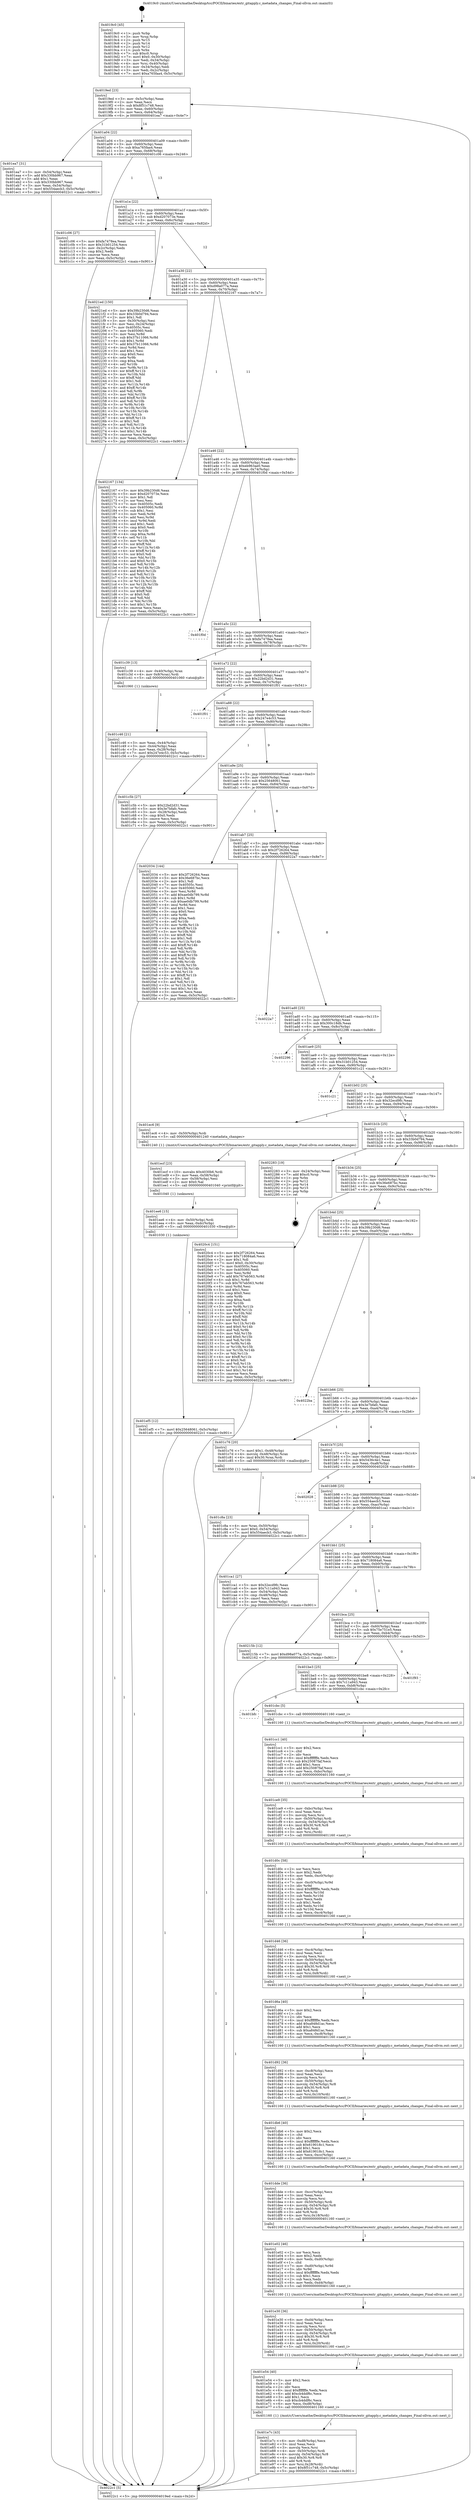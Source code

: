 digraph "0x4019c0" {
  label = "0x4019c0 (/mnt/c/Users/mathe/Desktop/tcc/POCII/binaries/extr_gitapply.c_metadata_changes_Final-ollvm.out::main(0))"
  labelloc = "t"
  node[shape=record]

  Entry [label="",width=0.3,height=0.3,shape=circle,fillcolor=black,style=filled]
  "0x4019ed" [label="{
     0x4019ed [23]\l
     | [instrs]\l
     &nbsp;&nbsp;0x4019ed \<+3\>: mov -0x5c(%rbp),%eax\l
     &nbsp;&nbsp;0x4019f0 \<+2\>: mov %eax,%ecx\l
     &nbsp;&nbsp;0x4019f2 \<+6\>: sub $0x8f51c748,%ecx\l
     &nbsp;&nbsp;0x4019f8 \<+3\>: mov %eax,-0x60(%rbp)\l
     &nbsp;&nbsp;0x4019fb \<+3\>: mov %ecx,-0x64(%rbp)\l
     &nbsp;&nbsp;0x4019fe \<+6\>: je 0000000000401ea7 \<main+0x4e7\>\l
  }"]
  "0x401ea7" [label="{
     0x401ea7 [31]\l
     | [instrs]\l
     &nbsp;&nbsp;0x401ea7 \<+3\>: mov -0x54(%rbp),%eax\l
     &nbsp;&nbsp;0x401eaa \<+5\>: add $0x330bb967,%eax\l
     &nbsp;&nbsp;0x401eaf \<+3\>: add $0x1,%eax\l
     &nbsp;&nbsp;0x401eb2 \<+5\>: sub $0x330bb967,%eax\l
     &nbsp;&nbsp;0x401eb7 \<+3\>: mov %eax,-0x54(%rbp)\l
     &nbsp;&nbsp;0x401eba \<+7\>: movl $0x554aecb3,-0x5c(%rbp)\l
     &nbsp;&nbsp;0x401ec1 \<+5\>: jmp 00000000004022c1 \<main+0x901\>\l
  }"]
  "0x401a04" [label="{
     0x401a04 [22]\l
     | [instrs]\l
     &nbsp;&nbsp;0x401a04 \<+5\>: jmp 0000000000401a09 \<main+0x49\>\l
     &nbsp;&nbsp;0x401a09 \<+3\>: mov -0x60(%rbp),%eax\l
     &nbsp;&nbsp;0x401a0c \<+5\>: sub $0xa765faa4,%eax\l
     &nbsp;&nbsp;0x401a11 \<+3\>: mov %eax,-0x68(%rbp)\l
     &nbsp;&nbsp;0x401a14 \<+6\>: je 0000000000401c06 \<main+0x246\>\l
  }"]
  Exit [label="",width=0.3,height=0.3,shape=circle,fillcolor=black,style=filled,peripheries=2]
  "0x401c06" [label="{
     0x401c06 [27]\l
     | [instrs]\l
     &nbsp;&nbsp;0x401c06 \<+5\>: mov $0xfa7478ea,%eax\l
     &nbsp;&nbsp;0x401c0b \<+5\>: mov $0x31b01254,%ecx\l
     &nbsp;&nbsp;0x401c10 \<+3\>: mov -0x2c(%rbp),%edx\l
     &nbsp;&nbsp;0x401c13 \<+3\>: cmp $0x2,%edx\l
     &nbsp;&nbsp;0x401c16 \<+3\>: cmovne %ecx,%eax\l
     &nbsp;&nbsp;0x401c19 \<+3\>: mov %eax,-0x5c(%rbp)\l
     &nbsp;&nbsp;0x401c1c \<+5\>: jmp 00000000004022c1 \<main+0x901\>\l
  }"]
  "0x401a1a" [label="{
     0x401a1a [22]\l
     | [instrs]\l
     &nbsp;&nbsp;0x401a1a \<+5\>: jmp 0000000000401a1f \<main+0x5f\>\l
     &nbsp;&nbsp;0x401a1f \<+3\>: mov -0x60(%rbp),%eax\l
     &nbsp;&nbsp;0x401a22 \<+5\>: sub $0xd207073e,%eax\l
     &nbsp;&nbsp;0x401a27 \<+3\>: mov %eax,-0x6c(%rbp)\l
     &nbsp;&nbsp;0x401a2a \<+6\>: je 00000000004021ed \<main+0x82d\>\l
  }"]
  "0x4022c1" [label="{
     0x4022c1 [5]\l
     | [instrs]\l
     &nbsp;&nbsp;0x4022c1 \<+5\>: jmp 00000000004019ed \<main+0x2d\>\l
  }"]
  "0x4019c0" [label="{
     0x4019c0 [45]\l
     | [instrs]\l
     &nbsp;&nbsp;0x4019c0 \<+1\>: push %rbp\l
     &nbsp;&nbsp;0x4019c1 \<+3\>: mov %rsp,%rbp\l
     &nbsp;&nbsp;0x4019c4 \<+2\>: push %r15\l
     &nbsp;&nbsp;0x4019c6 \<+2\>: push %r14\l
     &nbsp;&nbsp;0x4019c8 \<+2\>: push %r12\l
     &nbsp;&nbsp;0x4019ca \<+1\>: push %rbx\l
     &nbsp;&nbsp;0x4019cb \<+7\>: sub $0xc0,%rsp\l
     &nbsp;&nbsp;0x4019d2 \<+7\>: movl $0x0,-0x30(%rbp)\l
     &nbsp;&nbsp;0x4019d9 \<+3\>: mov %edi,-0x34(%rbp)\l
     &nbsp;&nbsp;0x4019dc \<+4\>: mov %rsi,-0x40(%rbp)\l
     &nbsp;&nbsp;0x4019e0 \<+3\>: mov -0x34(%rbp),%edi\l
     &nbsp;&nbsp;0x4019e3 \<+3\>: mov %edi,-0x2c(%rbp)\l
     &nbsp;&nbsp;0x4019e6 \<+7\>: movl $0xa765faa4,-0x5c(%rbp)\l
  }"]
  "0x401ef5" [label="{
     0x401ef5 [12]\l
     | [instrs]\l
     &nbsp;&nbsp;0x401ef5 \<+7\>: movl $0x25648061,-0x5c(%rbp)\l
     &nbsp;&nbsp;0x401efc \<+5\>: jmp 00000000004022c1 \<main+0x901\>\l
  }"]
  "0x4021ed" [label="{
     0x4021ed [150]\l
     | [instrs]\l
     &nbsp;&nbsp;0x4021ed \<+5\>: mov $0x39b230d6,%eax\l
     &nbsp;&nbsp;0x4021f2 \<+5\>: mov $0x33b0d794,%ecx\l
     &nbsp;&nbsp;0x4021f7 \<+2\>: mov $0x1,%dl\l
     &nbsp;&nbsp;0x4021f9 \<+3\>: mov -0x30(%rbp),%esi\l
     &nbsp;&nbsp;0x4021fc \<+3\>: mov %esi,-0x24(%rbp)\l
     &nbsp;&nbsp;0x4021ff \<+7\>: mov 0x40505c,%esi\l
     &nbsp;&nbsp;0x402206 \<+7\>: mov 0x405060,%edi\l
     &nbsp;&nbsp;0x40220d \<+3\>: mov %esi,%r8d\l
     &nbsp;&nbsp;0x402210 \<+7\>: sub $0x37b11066,%r8d\l
     &nbsp;&nbsp;0x402217 \<+4\>: sub $0x1,%r8d\l
     &nbsp;&nbsp;0x40221b \<+7\>: add $0x37b11066,%r8d\l
     &nbsp;&nbsp;0x402222 \<+4\>: imul %r8d,%esi\l
     &nbsp;&nbsp;0x402226 \<+3\>: and $0x1,%esi\l
     &nbsp;&nbsp;0x402229 \<+3\>: cmp $0x0,%esi\l
     &nbsp;&nbsp;0x40222c \<+4\>: sete %r9b\l
     &nbsp;&nbsp;0x402230 \<+3\>: cmp $0xa,%edi\l
     &nbsp;&nbsp;0x402233 \<+4\>: setl %r10b\l
     &nbsp;&nbsp;0x402237 \<+3\>: mov %r9b,%r11b\l
     &nbsp;&nbsp;0x40223a \<+4\>: xor $0xff,%r11b\l
     &nbsp;&nbsp;0x40223e \<+3\>: mov %r10b,%bl\l
     &nbsp;&nbsp;0x402241 \<+3\>: xor $0xff,%bl\l
     &nbsp;&nbsp;0x402244 \<+3\>: xor $0x1,%dl\l
     &nbsp;&nbsp;0x402247 \<+3\>: mov %r11b,%r14b\l
     &nbsp;&nbsp;0x40224a \<+4\>: and $0xff,%r14b\l
     &nbsp;&nbsp;0x40224e \<+3\>: and %dl,%r9b\l
     &nbsp;&nbsp;0x402251 \<+3\>: mov %bl,%r15b\l
     &nbsp;&nbsp;0x402254 \<+4\>: and $0xff,%r15b\l
     &nbsp;&nbsp;0x402258 \<+3\>: and %dl,%r10b\l
     &nbsp;&nbsp;0x40225b \<+3\>: or %r9b,%r14b\l
     &nbsp;&nbsp;0x40225e \<+3\>: or %r10b,%r15b\l
     &nbsp;&nbsp;0x402261 \<+3\>: xor %r15b,%r14b\l
     &nbsp;&nbsp;0x402264 \<+3\>: or %bl,%r11b\l
     &nbsp;&nbsp;0x402267 \<+4\>: xor $0xff,%r11b\l
     &nbsp;&nbsp;0x40226b \<+3\>: or $0x1,%dl\l
     &nbsp;&nbsp;0x40226e \<+3\>: and %dl,%r11b\l
     &nbsp;&nbsp;0x402271 \<+3\>: or %r11b,%r14b\l
     &nbsp;&nbsp;0x402274 \<+4\>: test $0x1,%r14b\l
     &nbsp;&nbsp;0x402278 \<+3\>: cmovne %ecx,%eax\l
     &nbsp;&nbsp;0x40227b \<+3\>: mov %eax,-0x5c(%rbp)\l
     &nbsp;&nbsp;0x40227e \<+5\>: jmp 00000000004022c1 \<main+0x901\>\l
  }"]
  "0x401a30" [label="{
     0x401a30 [22]\l
     | [instrs]\l
     &nbsp;&nbsp;0x401a30 \<+5\>: jmp 0000000000401a35 \<main+0x75\>\l
     &nbsp;&nbsp;0x401a35 \<+3\>: mov -0x60(%rbp),%eax\l
     &nbsp;&nbsp;0x401a38 \<+5\>: sub $0xd98a077a,%eax\l
     &nbsp;&nbsp;0x401a3d \<+3\>: mov %eax,-0x70(%rbp)\l
     &nbsp;&nbsp;0x401a40 \<+6\>: je 0000000000402167 \<main+0x7a7\>\l
  }"]
  "0x401ee6" [label="{
     0x401ee6 [15]\l
     | [instrs]\l
     &nbsp;&nbsp;0x401ee6 \<+4\>: mov -0x50(%rbp),%rdi\l
     &nbsp;&nbsp;0x401eea \<+6\>: mov %eax,-0xdc(%rbp)\l
     &nbsp;&nbsp;0x401ef0 \<+5\>: call 0000000000401030 \<free@plt\>\l
     | [calls]\l
     &nbsp;&nbsp;0x401030 \{1\} (unknown)\l
  }"]
  "0x402167" [label="{
     0x402167 [134]\l
     | [instrs]\l
     &nbsp;&nbsp;0x402167 \<+5\>: mov $0x39b230d6,%eax\l
     &nbsp;&nbsp;0x40216c \<+5\>: mov $0xd207073e,%ecx\l
     &nbsp;&nbsp;0x402171 \<+2\>: mov $0x1,%dl\l
     &nbsp;&nbsp;0x402173 \<+2\>: xor %esi,%esi\l
     &nbsp;&nbsp;0x402175 \<+7\>: mov 0x40505c,%edi\l
     &nbsp;&nbsp;0x40217c \<+8\>: mov 0x405060,%r8d\l
     &nbsp;&nbsp;0x402184 \<+3\>: sub $0x1,%esi\l
     &nbsp;&nbsp;0x402187 \<+3\>: mov %edi,%r9d\l
     &nbsp;&nbsp;0x40218a \<+3\>: add %esi,%r9d\l
     &nbsp;&nbsp;0x40218d \<+4\>: imul %r9d,%edi\l
     &nbsp;&nbsp;0x402191 \<+3\>: and $0x1,%edi\l
     &nbsp;&nbsp;0x402194 \<+3\>: cmp $0x0,%edi\l
     &nbsp;&nbsp;0x402197 \<+4\>: sete %r10b\l
     &nbsp;&nbsp;0x40219b \<+4\>: cmp $0xa,%r8d\l
     &nbsp;&nbsp;0x40219f \<+4\>: setl %r11b\l
     &nbsp;&nbsp;0x4021a3 \<+3\>: mov %r10b,%bl\l
     &nbsp;&nbsp;0x4021a6 \<+3\>: xor $0xff,%bl\l
     &nbsp;&nbsp;0x4021a9 \<+3\>: mov %r11b,%r14b\l
     &nbsp;&nbsp;0x4021ac \<+4\>: xor $0xff,%r14b\l
     &nbsp;&nbsp;0x4021b0 \<+3\>: xor $0x0,%dl\l
     &nbsp;&nbsp;0x4021b3 \<+3\>: mov %bl,%r15b\l
     &nbsp;&nbsp;0x4021b6 \<+4\>: and $0x0,%r15b\l
     &nbsp;&nbsp;0x4021ba \<+3\>: and %dl,%r10b\l
     &nbsp;&nbsp;0x4021bd \<+3\>: mov %r14b,%r12b\l
     &nbsp;&nbsp;0x4021c0 \<+4\>: and $0x0,%r12b\l
     &nbsp;&nbsp;0x4021c4 \<+3\>: and %dl,%r11b\l
     &nbsp;&nbsp;0x4021c7 \<+3\>: or %r10b,%r15b\l
     &nbsp;&nbsp;0x4021ca \<+3\>: or %r11b,%r12b\l
     &nbsp;&nbsp;0x4021cd \<+3\>: xor %r12b,%r15b\l
     &nbsp;&nbsp;0x4021d0 \<+3\>: or %r14b,%bl\l
     &nbsp;&nbsp;0x4021d3 \<+3\>: xor $0xff,%bl\l
     &nbsp;&nbsp;0x4021d6 \<+3\>: or $0x0,%dl\l
     &nbsp;&nbsp;0x4021d9 \<+2\>: and %dl,%bl\l
     &nbsp;&nbsp;0x4021db \<+3\>: or %bl,%r15b\l
     &nbsp;&nbsp;0x4021de \<+4\>: test $0x1,%r15b\l
     &nbsp;&nbsp;0x4021e2 \<+3\>: cmovne %ecx,%eax\l
     &nbsp;&nbsp;0x4021e5 \<+3\>: mov %eax,-0x5c(%rbp)\l
     &nbsp;&nbsp;0x4021e8 \<+5\>: jmp 00000000004022c1 \<main+0x901\>\l
  }"]
  "0x401a46" [label="{
     0x401a46 [22]\l
     | [instrs]\l
     &nbsp;&nbsp;0x401a46 \<+5\>: jmp 0000000000401a4b \<main+0x8b\>\l
     &nbsp;&nbsp;0x401a4b \<+3\>: mov -0x60(%rbp),%eax\l
     &nbsp;&nbsp;0x401a4e \<+5\>: sub $0xeb963ae0,%eax\l
     &nbsp;&nbsp;0x401a53 \<+3\>: mov %eax,-0x74(%rbp)\l
     &nbsp;&nbsp;0x401a56 \<+6\>: je 0000000000401f0d \<main+0x54d\>\l
  }"]
  "0x401ecf" [label="{
     0x401ecf [23]\l
     | [instrs]\l
     &nbsp;&nbsp;0x401ecf \<+10\>: movabs $0x4030b6,%rdi\l
     &nbsp;&nbsp;0x401ed9 \<+3\>: mov %eax,-0x58(%rbp)\l
     &nbsp;&nbsp;0x401edc \<+3\>: mov -0x58(%rbp),%esi\l
     &nbsp;&nbsp;0x401edf \<+2\>: mov $0x0,%al\l
     &nbsp;&nbsp;0x401ee1 \<+5\>: call 0000000000401040 \<printf@plt\>\l
     | [calls]\l
     &nbsp;&nbsp;0x401040 \{1\} (unknown)\l
  }"]
  "0x401f0d" [label="{
     0x401f0d\l
  }", style=dashed]
  "0x401a5c" [label="{
     0x401a5c [22]\l
     | [instrs]\l
     &nbsp;&nbsp;0x401a5c \<+5\>: jmp 0000000000401a61 \<main+0xa1\>\l
     &nbsp;&nbsp;0x401a61 \<+3\>: mov -0x60(%rbp),%eax\l
     &nbsp;&nbsp;0x401a64 \<+5\>: sub $0xfa7478ea,%eax\l
     &nbsp;&nbsp;0x401a69 \<+3\>: mov %eax,-0x78(%rbp)\l
     &nbsp;&nbsp;0x401a6c \<+6\>: je 0000000000401c39 \<main+0x279\>\l
  }"]
  "0x401e7c" [label="{
     0x401e7c [43]\l
     | [instrs]\l
     &nbsp;&nbsp;0x401e7c \<+6\>: mov -0xd8(%rbp),%ecx\l
     &nbsp;&nbsp;0x401e82 \<+3\>: imul %eax,%ecx\l
     &nbsp;&nbsp;0x401e85 \<+3\>: movslq %ecx,%rsi\l
     &nbsp;&nbsp;0x401e88 \<+4\>: mov -0x50(%rbp),%rdi\l
     &nbsp;&nbsp;0x401e8c \<+4\>: movslq -0x54(%rbp),%r8\l
     &nbsp;&nbsp;0x401e90 \<+4\>: imul $0x30,%r8,%r8\l
     &nbsp;&nbsp;0x401e94 \<+3\>: add %r8,%rdi\l
     &nbsp;&nbsp;0x401e97 \<+4\>: mov %rsi,0x28(%rdi)\l
     &nbsp;&nbsp;0x401e9b \<+7\>: movl $0x8f51c748,-0x5c(%rbp)\l
     &nbsp;&nbsp;0x401ea2 \<+5\>: jmp 00000000004022c1 \<main+0x901\>\l
  }"]
  "0x401c39" [label="{
     0x401c39 [13]\l
     | [instrs]\l
     &nbsp;&nbsp;0x401c39 \<+4\>: mov -0x40(%rbp),%rax\l
     &nbsp;&nbsp;0x401c3d \<+4\>: mov 0x8(%rax),%rdi\l
     &nbsp;&nbsp;0x401c41 \<+5\>: call 0000000000401060 \<atoi@plt\>\l
     | [calls]\l
     &nbsp;&nbsp;0x401060 \{1\} (unknown)\l
  }"]
  "0x401a72" [label="{
     0x401a72 [22]\l
     | [instrs]\l
     &nbsp;&nbsp;0x401a72 \<+5\>: jmp 0000000000401a77 \<main+0xb7\>\l
     &nbsp;&nbsp;0x401a77 \<+3\>: mov -0x60(%rbp),%eax\l
     &nbsp;&nbsp;0x401a7a \<+5\>: sub $0x22bd2d31,%eax\l
     &nbsp;&nbsp;0x401a7f \<+3\>: mov %eax,-0x7c(%rbp)\l
     &nbsp;&nbsp;0x401a82 \<+6\>: je 0000000000401f01 \<main+0x541\>\l
  }"]
  "0x401c46" [label="{
     0x401c46 [21]\l
     | [instrs]\l
     &nbsp;&nbsp;0x401c46 \<+3\>: mov %eax,-0x44(%rbp)\l
     &nbsp;&nbsp;0x401c49 \<+3\>: mov -0x44(%rbp),%eax\l
     &nbsp;&nbsp;0x401c4c \<+3\>: mov %eax,-0x28(%rbp)\l
     &nbsp;&nbsp;0x401c4f \<+7\>: movl $0x247e4c53,-0x5c(%rbp)\l
     &nbsp;&nbsp;0x401c56 \<+5\>: jmp 00000000004022c1 \<main+0x901\>\l
  }"]
  "0x401e54" [label="{
     0x401e54 [40]\l
     | [instrs]\l
     &nbsp;&nbsp;0x401e54 \<+5\>: mov $0x2,%ecx\l
     &nbsp;&nbsp;0x401e59 \<+1\>: cltd\l
     &nbsp;&nbsp;0x401e5a \<+2\>: idiv %ecx\l
     &nbsp;&nbsp;0x401e5c \<+6\>: imul $0xfffffffe,%edx,%ecx\l
     &nbsp;&nbsp;0x401e62 \<+6\>: add $0xcb4ddf6c,%ecx\l
     &nbsp;&nbsp;0x401e68 \<+3\>: add $0x1,%ecx\l
     &nbsp;&nbsp;0x401e6b \<+6\>: sub $0xcb4ddf6c,%ecx\l
     &nbsp;&nbsp;0x401e71 \<+6\>: mov %ecx,-0xd8(%rbp)\l
     &nbsp;&nbsp;0x401e77 \<+5\>: call 0000000000401160 \<next_i\>\l
     | [calls]\l
     &nbsp;&nbsp;0x401160 \{1\} (/mnt/c/Users/mathe/Desktop/tcc/POCII/binaries/extr_gitapply.c_metadata_changes_Final-ollvm.out::next_i)\l
  }"]
  "0x401f01" [label="{
     0x401f01\l
  }", style=dashed]
  "0x401a88" [label="{
     0x401a88 [22]\l
     | [instrs]\l
     &nbsp;&nbsp;0x401a88 \<+5\>: jmp 0000000000401a8d \<main+0xcd\>\l
     &nbsp;&nbsp;0x401a8d \<+3\>: mov -0x60(%rbp),%eax\l
     &nbsp;&nbsp;0x401a90 \<+5\>: sub $0x247e4c53,%eax\l
     &nbsp;&nbsp;0x401a95 \<+3\>: mov %eax,-0x80(%rbp)\l
     &nbsp;&nbsp;0x401a98 \<+6\>: je 0000000000401c5b \<main+0x29b\>\l
  }"]
  "0x401e30" [label="{
     0x401e30 [36]\l
     | [instrs]\l
     &nbsp;&nbsp;0x401e30 \<+6\>: mov -0xd4(%rbp),%ecx\l
     &nbsp;&nbsp;0x401e36 \<+3\>: imul %eax,%ecx\l
     &nbsp;&nbsp;0x401e39 \<+3\>: movslq %ecx,%rsi\l
     &nbsp;&nbsp;0x401e3c \<+4\>: mov -0x50(%rbp),%rdi\l
     &nbsp;&nbsp;0x401e40 \<+4\>: movslq -0x54(%rbp),%r8\l
     &nbsp;&nbsp;0x401e44 \<+4\>: imul $0x30,%r8,%r8\l
     &nbsp;&nbsp;0x401e48 \<+3\>: add %r8,%rdi\l
     &nbsp;&nbsp;0x401e4b \<+4\>: mov %rsi,0x20(%rdi)\l
     &nbsp;&nbsp;0x401e4f \<+5\>: call 0000000000401160 \<next_i\>\l
     | [calls]\l
     &nbsp;&nbsp;0x401160 \{1\} (/mnt/c/Users/mathe/Desktop/tcc/POCII/binaries/extr_gitapply.c_metadata_changes_Final-ollvm.out::next_i)\l
  }"]
  "0x401c5b" [label="{
     0x401c5b [27]\l
     | [instrs]\l
     &nbsp;&nbsp;0x401c5b \<+5\>: mov $0x22bd2d31,%eax\l
     &nbsp;&nbsp;0x401c60 \<+5\>: mov $0x3e7bfafc,%ecx\l
     &nbsp;&nbsp;0x401c65 \<+3\>: mov -0x28(%rbp),%edx\l
     &nbsp;&nbsp;0x401c68 \<+3\>: cmp $0x0,%edx\l
     &nbsp;&nbsp;0x401c6b \<+3\>: cmove %ecx,%eax\l
     &nbsp;&nbsp;0x401c6e \<+3\>: mov %eax,-0x5c(%rbp)\l
     &nbsp;&nbsp;0x401c71 \<+5\>: jmp 00000000004022c1 \<main+0x901\>\l
  }"]
  "0x401a9e" [label="{
     0x401a9e [25]\l
     | [instrs]\l
     &nbsp;&nbsp;0x401a9e \<+5\>: jmp 0000000000401aa3 \<main+0xe3\>\l
     &nbsp;&nbsp;0x401aa3 \<+3\>: mov -0x60(%rbp),%eax\l
     &nbsp;&nbsp;0x401aa6 \<+5\>: sub $0x25648061,%eax\l
     &nbsp;&nbsp;0x401aab \<+6\>: mov %eax,-0x84(%rbp)\l
     &nbsp;&nbsp;0x401ab1 \<+6\>: je 0000000000402034 \<main+0x674\>\l
  }"]
  "0x401e02" [label="{
     0x401e02 [46]\l
     | [instrs]\l
     &nbsp;&nbsp;0x401e02 \<+2\>: xor %ecx,%ecx\l
     &nbsp;&nbsp;0x401e04 \<+5\>: mov $0x2,%edx\l
     &nbsp;&nbsp;0x401e09 \<+6\>: mov %edx,-0xd0(%rbp)\l
     &nbsp;&nbsp;0x401e0f \<+1\>: cltd\l
     &nbsp;&nbsp;0x401e10 \<+7\>: mov -0xd0(%rbp),%r9d\l
     &nbsp;&nbsp;0x401e17 \<+3\>: idiv %r9d\l
     &nbsp;&nbsp;0x401e1a \<+6\>: imul $0xfffffffe,%edx,%edx\l
     &nbsp;&nbsp;0x401e20 \<+3\>: sub $0x1,%ecx\l
     &nbsp;&nbsp;0x401e23 \<+2\>: sub %ecx,%edx\l
     &nbsp;&nbsp;0x401e25 \<+6\>: mov %edx,-0xd4(%rbp)\l
     &nbsp;&nbsp;0x401e2b \<+5\>: call 0000000000401160 \<next_i\>\l
     | [calls]\l
     &nbsp;&nbsp;0x401160 \{1\} (/mnt/c/Users/mathe/Desktop/tcc/POCII/binaries/extr_gitapply.c_metadata_changes_Final-ollvm.out::next_i)\l
  }"]
  "0x402034" [label="{
     0x402034 [144]\l
     | [instrs]\l
     &nbsp;&nbsp;0x402034 \<+5\>: mov $0x2f726264,%eax\l
     &nbsp;&nbsp;0x402039 \<+5\>: mov $0x36e687bc,%ecx\l
     &nbsp;&nbsp;0x40203e \<+2\>: mov $0x1,%dl\l
     &nbsp;&nbsp;0x402040 \<+7\>: mov 0x40505c,%esi\l
     &nbsp;&nbsp;0x402047 \<+7\>: mov 0x405060,%edi\l
     &nbsp;&nbsp;0x40204e \<+3\>: mov %esi,%r8d\l
     &nbsp;&nbsp;0x402051 \<+7\>: add $0xae0db799,%r8d\l
     &nbsp;&nbsp;0x402058 \<+4\>: sub $0x1,%r8d\l
     &nbsp;&nbsp;0x40205c \<+7\>: sub $0xae0db799,%r8d\l
     &nbsp;&nbsp;0x402063 \<+4\>: imul %r8d,%esi\l
     &nbsp;&nbsp;0x402067 \<+3\>: and $0x1,%esi\l
     &nbsp;&nbsp;0x40206a \<+3\>: cmp $0x0,%esi\l
     &nbsp;&nbsp;0x40206d \<+4\>: sete %r9b\l
     &nbsp;&nbsp;0x402071 \<+3\>: cmp $0xa,%edi\l
     &nbsp;&nbsp;0x402074 \<+4\>: setl %r10b\l
     &nbsp;&nbsp;0x402078 \<+3\>: mov %r9b,%r11b\l
     &nbsp;&nbsp;0x40207b \<+4\>: xor $0xff,%r11b\l
     &nbsp;&nbsp;0x40207f \<+3\>: mov %r10b,%bl\l
     &nbsp;&nbsp;0x402082 \<+3\>: xor $0xff,%bl\l
     &nbsp;&nbsp;0x402085 \<+3\>: xor $0x1,%dl\l
     &nbsp;&nbsp;0x402088 \<+3\>: mov %r11b,%r14b\l
     &nbsp;&nbsp;0x40208b \<+4\>: and $0xff,%r14b\l
     &nbsp;&nbsp;0x40208f \<+3\>: and %dl,%r9b\l
     &nbsp;&nbsp;0x402092 \<+3\>: mov %bl,%r15b\l
     &nbsp;&nbsp;0x402095 \<+4\>: and $0xff,%r15b\l
     &nbsp;&nbsp;0x402099 \<+3\>: and %dl,%r10b\l
     &nbsp;&nbsp;0x40209c \<+3\>: or %r9b,%r14b\l
     &nbsp;&nbsp;0x40209f \<+3\>: or %r10b,%r15b\l
     &nbsp;&nbsp;0x4020a2 \<+3\>: xor %r15b,%r14b\l
     &nbsp;&nbsp;0x4020a5 \<+3\>: or %bl,%r11b\l
     &nbsp;&nbsp;0x4020a8 \<+4\>: xor $0xff,%r11b\l
     &nbsp;&nbsp;0x4020ac \<+3\>: or $0x1,%dl\l
     &nbsp;&nbsp;0x4020af \<+3\>: and %dl,%r11b\l
     &nbsp;&nbsp;0x4020b2 \<+3\>: or %r11b,%r14b\l
     &nbsp;&nbsp;0x4020b5 \<+4\>: test $0x1,%r14b\l
     &nbsp;&nbsp;0x4020b9 \<+3\>: cmovne %ecx,%eax\l
     &nbsp;&nbsp;0x4020bc \<+3\>: mov %eax,-0x5c(%rbp)\l
     &nbsp;&nbsp;0x4020bf \<+5\>: jmp 00000000004022c1 \<main+0x901\>\l
  }"]
  "0x401ab7" [label="{
     0x401ab7 [25]\l
     | [instrs]\l
     &nbsp;&nbsp;0x401ab7 \<+5\>: jmp 0000000000401abc \<main+0xfc\>\l
     &nbsp;&nbsp;0x401abc \<+3\>: mov -0x60(%rbp),%eax\l
     &nbsp;&nbsp;0x401abf \<+5\>: sub $0x2f726264,%eax\l
     &nbsp;&nbsp;0x401ac4 \<+6\>: mov %eax,-0x88(%rbp)\l
     &nbsp;&nbsp;0x401aca \<+6\>: je 00000000004022a7 \<main+0x8e7\>\l
  }"]
  "0x401dde" [label="{
     0x401dde [36]\l
     | [instrs]\l
     &nbsp;&nbsp;0x401dde \<+6\>: mov -0xcc(%rbp),%ecx\l
     &nbsp;&nbsp;0x401de4 \<+3\>: imul %eax,%ecx\l
     &nbsp;&nbsp;0x401de7 \<+3\>: movslq %ecx,%rsi\l
     &nbsp;&nbsp;0x401dea \<+4\>: mov -0x50(%rbp),%rdi\l
     &nbsp;&nbsp;0x401dee \<+4\>: movslq -0x54(%rbp),%r8\l
     &nbsp;&nbsp;0x401df2 \<+4\>: imul $0x30,%r8,%r8\l
     &nbsp;&nbsp;0x401df6 \<+3\>: add %r8,%rdi\l
     &nbsp;&nbsp;0x401df9 \<+4\>: mov %rsi,0x18(%rdi)\l
     &nbsp;&nbsp;0x401dfd \<+5\>: call 0000000000401160 \<next_i\>\l
     | [calls]\l
     &nbsp;&nbsp;0x401160 \{1\} (/mnt/c/Users/mathe/Desktop/tcc/POCII/binaries/extr_gitapply.c_metadata_changes_Final-ollvm.out::next_i)\l
  }"]
  "0x4022a7" [label="{
     0x4022a7\l
  }", style=dashed]
  "0x401ad0" [label="{
     0x401ad0 [25]\l
     | [instrs]\l
     &nbsp;&nbsp;0x401ad0 \<+5\>: jmp 0000000000401ad5 \<main+0x115\>\l
     &nbsp;&nbsp;0x401ad5 \<+3\>: mov -0x60(%rbp),%eax\l
     &nbsp;&nbsp;0x401ad8 \<+5\>: sub $0x300c18db,%eax\l
     &nbsp;&nbsp;0x401add \<+6\>: mov %eax,-0x8c(%rbp)\l
     &nbsp;&nbsp;0x401ae3 \<+6\>: je 0000000000402296 \<main+0x8d6\>\l
  }"]
  "0x401db6" [label="{
     0x401db6 [40]\l
     | [instrs]\l
     &nbsp;&nbsp;0x401db6 \<+5\>: mov $0x2,%ecx\l
     &nbsp;&nbsp;0x401dbb \<+1\>: cltd\l
     &nbsp;&nbsp;0x401dbc \<+2\>: idiv %ecx\l
     &nbsp;&nbsp;0x401dbe \<+6\>: imul $0xfffffffe,%edx,%ecx\l
     &nbsp;&nbsp;0x401dc4 \<+6\>: sub $0x619018c1,%ecx\l
     &nbsp;&nbsp;0x401dca \<+3\>: add $0x1,%ecx\l
     &nbsp;&nbsp;0x401dcd \<+6\>: add $0x619018c1,%ecx\l
     &nbsp;&nbsp;0x401dd3 \<+6\>: mov %ecx,-0xcc(%rbp)\l
     &nbsp;&nbsp;0x401dd9 \<+5\>: call 0000000000401160 \<next_i\>\l
     | [calls]\l
     &nbsp;&nbsp;0x401160 \{1\} (/mnt/c/Users/mathe/Desktop/tcc/POCII/binaries/extr_gitapply.c_metadata_changes_Final-ollvm.out::next_i)\l
  }"]
  "0x402296" [label="{
     0x402296\l
  }", style=dashed]
  "0x401ae9" [label="{
     0x401ae9 [25]\l
     | [instrs]\l
     &nbsp;&nbsp;0x401ae9 \<+5\>: jmp 0000000000401aee \<main+0x12e\>\l
     &nbsp;&nbsp;0x401aee \<+3\>: mov -0x60(%rbp),%eax\l
     &nbsp;&nbsp;0x401af1 \<+5\>: sub $0x31b01254,%eax\l
     &nbsp;&nbsp;0x401af6 \<+6\>: mov %eax,-0x90(%rbp)\l
     &nbsp;&nbsp;0x401afc \<+6\>: je 0000000000401c21 \<main+0x261\>\l
  }"]
  "0x401d92" [label="{
     0x401d92 [36]\l
     | [instrs]\l
     &nbsp;&nbsp;0x401d92 \<+6\>: mov -0xc8(%rbp),%ecx\l
     &nbsp;&nbsp;0x401d98 \<+3\>: imul %eax,%ecx\l
     &nbsp;&nbsp;0x401d9b \<+3\>: movslq %ecx,%rsi\l
     &nbsp;&nbsp;0x401d9e \<+4\>: mov -0x50(%rbp),%rdi\l
     &nbsp;&nbsp;0x401da2 \<+4\>: movslq -0x54(%rbp),%r8\l
     &nbsp;&nbsp;0x401da6 \<+4\>: imul $0x30,%r8,%r8\l
     &nbsp;&nbsp;0x401daa \<+3\>: add %r8,%rdi\l
     &nbsp;&nbsp;0x401dad \<+4\>: mov %rsi,0x10(%rdi)\l
     &nbsp;&nbsp;0x401db1 \<+5\>: call 0000000000401160 \<next_i\>\l
     | [calls]\l
     &nbsp;&nbsp;0x401160 \{1\} (/mnt/c/Users/mathe/Desktop/tcc/POCII/binaries/extr_gitapply.c_metadata_changes_Final-ollvm.out::next_i)\l
  }"]
  "0x401c21" [label="{
     0x401c21\l
  }", style=dashed]
  "0x401b02" [label="{
     0x401b02 [25]\l
     | [instrs]\l
     &nbsp;&nbsp;0x401b02 \<+5\>: jmp 0000000000401b07 \<main+0x147\>\l
     &nbsp;&nbsp;0x401b07 \<+3\>: mov -0x60(%rbp),%eax\l
     &nbsp;&nbsp;0x401b0a \<+5\>: sub $0x32ecd9fc,%eax\l
     &nbsp;&nbsp;0x401b0f \<+6\>: mov %eax,-0x94(%rbp)\l
     &nbsp;&nbsp;0x401b15 \<+6\>: je 0000000000401ec6 \<main+0x506\>\l
  }"]
  "0x401d6a" [label="{
     0x401d6a [40]\l
     | [instrs]\l
     &nbsp;&nbsp;0x401d6a \<+5\>: mov $0x2,%ecx\l
     &nbsp;&nbsp;0x401d6f \<+1\>: cltd\l
     &nbsp;&nbsp;0x401d70 \<+2\>: idiv %ecx\l
     &nbsp;&nbsp;0x401d72 \<+6\>: imul $0xfffffffe,%edx,%ecx\l
     &nbsp;&nbsp;0x401d78 \<+6\>: add $0xa848d1ac,%ecx\l
     &nbsp;&nbsp;0x401d7e \<+3\>: add $0x1,%ecx\l
     &nbsp;&nbsp;0x401d81 \<+6\>: sub $0xa848d1ac,%ecx\l
     &nbsp;&nbsp;0x401d87 \<+6\>: mov %ecx,-0xc8(%rbp)\l
     &nbsp;&nbsp;0x401d8d \<+5\>: call 0000000000401160 \<next_i\>\l
     | [calls]\l
     &nbsp;&nbsp;0x401160 \{1\} (/mnt/c/Users/mathe/Desktop/tcc/POCII/binaries/extr_gitapply.c_metadata_changes_Final-ollvm.out::next_i)\l
  }"]
  "0x401ec6" [label="{
     0x401ec6 [9]\l
     | [instrs]\l
     &nbsp;&nbsp;0x401ec6 \<+4\>: mov -0x50(%rbp),%rdi\l
     &nbsp;&nbsp;0x401eca \<+5\>: call 0000000000401240 \<metadata_changes\>\l
     | [calls]\l
     &nbsp;&nbsp;0x401240 \{1\} (/mnt/c/Users/mathe/Desktop/tcc/POCII/binaries/extr_gitapply.c_metadata_changes_Final-ollvm.out::metadata_changes)\l
  }"]
  "0x401b1b" [label="{
     0x401b1b [25]\l
     | [instrs]\l
     &nbsp;&nbsp;0x401b1b \<+5\>: jmp 0000000000401b20 \<main+0x160\>\l
     &nbsp;&nbsp;0x401b20 \<+3\>: mov -0x60(%rbp),%eax\l
     &nbsp;&nbsp;0x401b23 \<+5\>: sub $0x33b0d794,%eax\l
     &nbsp;&nbsp;0x401b28 \<+6\>: mov %eax,-0x98(%rbp)\l
     &nbsp;&nbsp;0x401b2e \<+6\>: je 0000000000402283 \<main+0x8c3\>\l
  }"]
  "0x401d46" [label="{
     0x401d46 [36]\l
     | [instrs]\l
     &nbsp;&nbsp;0x401d46 \<+6\>: mov -0xc4(%rbp),%ecx\l
     &nbsp;&nbsp;0x401d4c \<+3\>: imul %eax,%ecx\l
     &nbsp;&nbsp;0x401d4f \<+3\>: movslq %ecx,%rsi\l
     &nbsp;&nbsp;0x401d52 \<+4\>: mov -0x50(%rbp),%rdi\l
     &nbsp;&nbsp;0x401d56 \<+4\>: movslq -0x54(%rbp),%r8\l
     &nbsp;&nbsp;0x401d5a \<+4\>: imul $0x30,%r8,%r8\l
     &nbsp;&nbsp;0x401d5e \<+3\>: add %r8,%rdi\l
     &nbsp;&nbsp;0x401d61 \<+4\>: mov %rsi,0x8(%rdi)\l
     &nbsp;&nbsp;0x401d65 \<+5\>: call 0000000000401160 \<next_i\>\l
     | [calls]\l
     &nbsp;&nbsp;0x401160 \{1\} (/mnt/c/Users/mathe/Desktop/tcc/POCII/binaries/extr_gitapply.c_metadata_changes_Final-ollvm.out::next_i)\l
  }"]
  "0x402283" [label="{
     0x402283 [19]\l
     | [instrs]\l
     &nbsp;&nbsp;0x402283 \<+3\>: mov -0x24(%rbp),%eax\l
     &nbsp;&nbsp;0x402286 \<+7\>: add $0xc0,%rsp\l
     &nbsp;&nbsp;0x40228d \<+1\>: pop %rbx\l
     &nbsp;&nbsp;0x40228e \<+2\>: pop %r12\l
     &nbsp;&nbsp;0x402290 \<+2\>: pop %r14\l
     &nbsp;&nbsp;0x402292 \<+2\>: pop %r15\l
     &nbsp;&nbsp;0x402294 \<+1\>: pop %rbp\l
     &nbsp;&nbsp;0x402295 \<+1\>: ret\l
  }"]
  "0x401b34" [label="{
     0x401b34 [25]\l
     | [instrs]\l
     &nbsp;&nbsp;0x401b34 \<+5\>: jmp 0000000000401b39 \<main+0x179\>\l
     &nbsp;&nbsp;0x401b39 \<+3\>: mov -0x60(%rbp),%eax\l
     &nbsp;&nbsp;0x401b3c \<+5\>: sub $0x36e687bc,%eax\l
     &nbsp;&nbsp;0x401b41 \<+6\>: mov %eax,-0x9c(%rbp)\l
     &nbsp;&nbsp;0x401b47 \<+6\>: je 00000000004020c4 \<main+0x704\>\l
  }"]
  "0x401d0c" [label="{
     0x401d0c [58]\l
     | [instrs]\l
     &nbsp;&nbsp;0x401d0c \<+2\>: xor %ecx,%ecx\l
     &nbsp;&nbsp;0x401d0e \<+5\>: mov $0x2,%edx\l
     &nbsp;&nbsp;0x401d13 \<+6\>: mov %edx,-0xc0(%rbp)\l
     &nbsp;&nbsp;0x401d19 \<+1\>: cltd\l
     &nbsp;&nbsp;0x401d1a \<+7\>: mov -0xc0(%rbp),%r9d\l
     &nbsp;&nbsp;0x401d21 \<+3\>: idiv %r9d\l
     &nbsp;&nbsp;0x401d24 \<+6\>: imul $0xfffffffe,%edx,%edx\l
     &nbsp;&nbsp;0x401d2a \<+3\>: mov %ecx,%r10d\l
     &nbsp;&nbsp;0x401d2d \<+3\>: sub %edx,%r10d\l
     &nbsp;&nbsp;0x401d30 \<+2\>: mov %ecx,%edx\l
     &nbsp;&nbsp;0x401d32 \<+3\>: sub $0x1,%edx\l
     &nbsp;&nbsp;0x401d35 \<+3\>: add %edx,%r10d\l
     &nbsp;&nbsp;0x401d38 \<+3\>: sub %r10d,%ecx\l
     &nbsp;&nbsp;0x401d3b \<+6\>: mov %ecx,-0xc4(%rbp)\l
     &nbsp;&nbsp;0x401d41 \<+5\>: call 0000000000401160 \<next_i\>\l
     | [calls]\l
     &nbsp;&nbsp;0x401160 \{1\} (/mnt/c/Users/mathe/Desktop/tcc/POCII/binaries/extr_gitapply.c_metadata_changes_Final-ollvm.out::next_i)\l
  }"]
  "0x4020c4" [label="{
     0x4020c4 [151]\l
     | [instrs]\l
     &nbsp;&nbsp;0x4020c4 \<+5\>: mov $0x2f726264,%eax\l
     &nbsp;&nbsp;0x4020c9 \<+5\>: mov $0x718084a6,%ecx\l
     &nbsp;&nbsp;0x4020ce \<+2\>: mov $0x1,%dl\l
     &nbsp;&nbsp;0x4020d0 \<+7\>: movl $0x0,-0x30(%rbp)\l
     &nbsp;&nbsp;0x4020d7 \<+7\>: mov 0x40505c,%esi\l
     &nbsp;&nbsp;0x4020de \<+7\>: mov 0x405060,%edi\l
     &nbsp;&nbsp;0x4020e5 \<+3\>: mov %esi,%r8d\l
     &nbsp;&nbsp;0x4020e8 \<+7\>: add $0x767eb563,%r8d\l
     &nbsp;&nbsp;0x4020ef \<+4\>: sub $0x1,%r8d\l
     &nbsp;&nbsp;0x4020f3 \<+7\>: sub $0x767eb563,%r8d\l
     &nbsp;&nbsp;0x4020fa \<+4\>: imul %r8d,%esi\l
     &nbsp;&nbsp;0x4020fe \<+3\>: and $0x1,%esi\l
     &nbsp;&nbsp;0x402101 \<+3\>: cmp $0x0,%esi\l
     &nbsp;&nbsp;0x402104 \<+4\>: sete %r9b\l
     &nbsp;&nbsp;0x402108 \<+3\>: cmp $0xa,%edi\l
     &nbsp;&nbsp;0x40210b \<+4\>: setl %r10b\l
     &nbsp;&nbsp;0x40210f \<+3\>: mov %r9b,%r11b\l
     &nbsp;&nbsp;0x402112 \<+4\>: xor $0xff,%r11b\l
     &nbsp;&nbsp;0x402116 \<+3\>: mov %r10b,%bl\l
     &nbsp;&nbsp;0x402119 \<+3\>: xor $0xff,%bl\l
     &nbsp;&nbsp;0x40211c \<+3\>: xor $0x0,%dl\l
     &nbsp;&nbsp;0x40211f \<+3\>: mov %r11b,%r14b\l
     &nbsp;&nbsp;0x402122 \<+4\>: and $0x0,%r14b\l
     &nbsp;&nbsp;0x402126 \<+3\>: and %dl,%r9b\l
     &nbsp;&nbsp;0x402129 \<+3\>: mov %bl,%r15b\l
     &nbsp;&nbsp;0x40212c \<+4\>: and $0x0,%r15b\l
     &nbsp;&nbsp;0x402130 \<+3\>: and %dl,%r10b\l
     &nbsp;&nbsp;0x402133 \<+3\>: or %r9b,%r14b\l
     &nbsp;&nbsp;0x402136 \<+3\>: or %r10b,%r15b\l
     &nbsp;&nbsp;0x402139 \<+3\>: xor %r15b,%r14b\l
     &nbsp;&nbsp;0x40213c \<+3\>: or %bl,%r11b\l
     &nbsp;&nbsp;0x40213f \<+4\>: xor $0xff,%r11b\l
     &nbsp;&nbsp;0x402143 \<+3\>: or $0x0,%dl\l
     &nbsp;&nbsp;0x402146 \<+3\>: and %dl,%r11b\l
     &nbsp;&nbsp;0x402149 \<+3\>: or %r11b,%r14b\l
     &nbsp;&nbsp;0x40214c \<+4\>: test $0x1,%r14b\l
     &nbsp;&nbsp;0x402150 \<+3\>: cmovne %ecx,%eax\l
     &nbsp;&nbsp;0x402153 \<+3\>: mov %eax,-0x5c(%rbp)\l
     &nbsp;&nbsp;0x402156 \<+5\>: jmp 00000000004022c1 \<main+0x901\>\l
  }"]
  "0x401b4d" [label="{
     0x401b4d [25]\l
     | [instrs]\l
     &nbsp;&nbsp;0x401b4d \<+5\>: jmp 0000000000401b52 \<main+0x192\>\l
     &nbsp;&nbsp;0x401b52 \<+3\>: mov -0x60(%rbp),%eax\l
     &nbsp;&nbsp;0x401b55 \<+5\>: sub $0x39b230d6,%eax\l
     &nbsp;&nbsp;0x401b5a \<+6\>: mov %eax,-0xa0(%rbp)\l
     &nbsp;&nbsp;0x401b60 \<+6\>: je 00000000004022ba \<main+0x8fa\>\l
  }"]
  "0x401ce9" [label="{
     0x401ce9 [35]\l
     | [instrs]\l
     &nbsp;&nbsp;0x401ce9 \<+6\>: mov -0xbc(%rbp),%ecx\l
     &nbsp;&nbsp;0x401cef \<+3\>: imul %eax,%ecx\l
     &nbsp;&nbsp;0x401cf2 \<+3\>: movslq %ecx,%rsi\l
     &nbsp;&nbsp;0x401cf5 \<+4\>: mov -0x50(%rbp),%rdi\l
     &nbsp;&nbsp;0x401cf9 \<+4\>: movslq -0x54(%rbp),%r8\l
     &nbsp;&nbsp;0x401cfd \<+4\>: imul $0x30,%r8,%r8\l
     &nbsp;&nbsp;0x401d01 \<+3\>: add %r8,%rdi\l
     &nbsp;&nbsp;0x401d04 \<+3\>: mov %rsi,(%rdi)\l
     &nbsp;&nbsp;0x401d07 \<+5\>: call 0000000000401160 \<next_i\>\l
     | [calls]\l
     &nbsp;&nbsp;0x401160 \{1\} (/mnt/c/Users/mathe/Desktop/tcc/POCII/binaries/extr_gitapply.c_metadata_changes_Final-ollvm.out::next_i)\l
  }"]
  "0x4022ba" [label="{
     0x4022ba\l
  }", style=dashed]
  "0x401b66" [label="{
     0x401b66 [25]\l
     | [instrs]\l
     &nbsp;&nbsp;0x401b66 \<+5\>: jmp 0000000000401b6b \<main+0x1ab\>\l
     &nbsp;&nbsp;0x401b6b \<+3\>: mov -0x60(%rbp),%eax\l
     &nbsp;&nbsp;0x401b6e \<+5\>: sub $0x3e7bfafc,%eax\l
     &nbsp;&nbsp;0x401b73 \<+6\>: mov %eax,-0xa4(%rbp)\l
     &nbsp;&nbsp;0x401b79 \<+6\>: je 0000000000401c76 \<main+0x2b6\>\l
  }"]
  "0x401cc1" [label="{
     0x401cc1 [40]\l
     | [instrs]\l
     &nbsp;&nbsp;0x401cc1 \<+5\>: mov $0x2,%ecx\l
     &nbsp;&nbsp;0x401cc6 \<+1\>: cltd\l
     &nbsp;&nbsp;0x401cc7 \<+2\>: idiv %ecx\l
     &nbsp;&nbsp;0x401cc9 \<+6\>: imul $0xfffffffe,%edx,%ecx\l
     &nbsp;&nbsp;0x401ccf \<+6\>: sub $0x25087faf,%ecx\l
     &nbsp;&nbsp;0x401cd5 \<+3\>: add $0x1,%ecx\l
     &nbsp;&nbsp;0x401cd8 \<+6\>: add $0x25087faf,%ecx\l
     &nbsp;&nbsp;0x401cde \<+6\>: mov %ecx,-0xbc(%rbp)\l
     &nbsp;&nbsp;0x401ce4 \<+5\>: call 0000000000401160 \<next_i\>\l
     | [calls]\l
     &nbsp;&nbsp;0x401160 \{1\} (/mnt/c/Users/mathe/Desktop/tcc/POCII/binaries/extr_gitapply.c_metadata_changes_Final-ollvm.out::next_i)\l
  }"]
  "0x401c76" [label="{
     0x401c76 [20]\l
     | [instrs]\l
     &nbsp;&nbsp;0x401c76 \<+7\>: movl $0x1,-0x48(%rbp)\l
     &nbsp;&nbsp;0x401c7d \<+4\>: movslq -0x48(%rbp),%rax\l
     &nbsp;&nbsp;0x401c81 \<+4\>: imul $0x30,%rax,%rdi\l
     &nbsp;&nbsp;0x401c85 \<+5\>: call 0000000000401050 \<malloc@plt\>\l
     | [calls]\l
     &nbsp;&nbsp;0x401050 \{1\} (unknown)\l
  }"]
  "0x401b7f" [label="{
     0x401b7f [25]\l
     | [instrs]\l
     &nbsp;&nbsp;0x401b7f \<+5\>: jmp 0000000000401b84 \<main+0x1c4\>\l
     &nbsp;&nbsp;0x401b84 \<+3\>: mov -0x60(%rbp),%eax\l
     &nbsp;&nbsp;0x401b87 \<+5\>: sub $0x5436c4e1,%eax\l
     &nbsp;&nbsp;0x401b8c \<+6\>: mov %eax,-0xa8(%rbp)\l
     &nbsp;&nbsp;0x401b92 \<+6\>: je 0000000000402028 \<main+0x668\>\l
  }"]
  "0x401c8a" [label="{
     0x401c8a [23]\l
     | [instrs]\l
     &nbsp;&nbsp;0x401c8a \<+4\>: mov %rax,-0x50(%rbp)\l
     &nbsp;&nbsp;0x401c8e \<+7\>: movl $0x0,-0x54(%rbp)\l
     &nbsp;&nbsp;0x401c95 \<+7\>: movl $0x554aecb3,-0x5c(%rbp)\l
     &nbsp;&nbsp;0x401c9c \<+5\>: jmp 00000000004022c1 \<main+0x901\>\l
  }"]
  "0x401bfc" [label="{
     0x401bfc\l
  }", style=dashed]
  "0x402028" [label="{
     0x402028\l
  }", style=dashed]
  "0x401b98" [label="{
     0x401b98 [25]\l
     | [instrs]\l
     &nbsp;&nbsp;0x401b98 \<+5\>: jmp 0000000000401b9d \<main+0x1dd\>\l
     &nbsp;&nbsp;0x401b9d \<+3\>: mov -0x60(%rbp),%eax\l
     &nbsp;&nbsp;0x401ba0 \<+5\>: sub $0x554aecb3,%eax\l
     &nbsp;&nbsp;0x401ba5 \<+6\>: mov %eax,-0xac(%rbp)\l
     &nbsp;&nbsp;0x401bab \<+6\>: je 0000000000401ca1 \<main+0x2e1\>\l
  }"]
  "0x401cbc" [label="{
     0x401cbc [5]\l
     | [instrs]\l
     &nbsp;&nbsp;0x401cbc \<+5\>: call 0000000000401160 \<next_i\>\l
     | [calls]\l
     &nbsp;&nbsp;0x401160 \{1\} (/mnt/c/Users/mathe/Desktop/tcc/POCII/binaries/extr_gitapply.c_metadata_changes_Final-ollvm.out::next_i)\l
  }"]
  "0x401ca1" [label="{
     0x401ca1 [27]\l
     | [instrs]\l
     &nbsp;&nbsp;0x401ca1 \<+5\>: mov $0x32ecd9fc,%eax\l
     &nbsp;&nbsp;0x401ca6 \<+5\>: mov $0x7c11a943,%ecx\l
     &nbsp;&nbsp;0x401cab \<+3\>: mov -0x54(%rbp),%edx\l
     &nbsp;&nbsp;0x401cae \<+3\>: cmp -0x48(%rbp),%edx\l
     &nbsp;&nbsp;0x401cb1 \<+3\>: cmovl %ecx,%eax\l
     &nbsp;&nbsp;0x401cb4 \<+3\>: mov %eax,-0x5c(%rbp)\l
     &nbsp;&nbsp;0x401cb7 \<+5\>: jmp 00000000004022c1 \<main+0x901\>\l
  }"]
  "0x401bb1" [label="{
     0x401bb1 [25]\l
     | [instrs]\l
     &nbsp;&nbsp;0x401bb1 \<+5\>: jmp 0000000000401bb6 \<main+0x1f6\>\l
     &nbsp;&nbsp;0x401bb6 \<+3\>: mov -0x60(%rbp),%eax\l
     &nbsp;&nbsp;0x401bb9 \<+5\>: sub $0x718084a6,%eax\l
     &nbsp;&nbsp;0x401bbe \<+6\>: mov %eax,-0xb0(%rbp)\l
     &nbsp;&nbsp;0x401bc4 \<+6\>: je 000000000040215b \<main+0x79b\>\l
  }"]
  "0x401be3" [label="{
     0x401be3 [25]\l
     | [instrs]\l
     &nbsp;&nbsp;0x401be3 \<+5\>: jmp 0000000000401be8 \<main+0x228\>\l
     &nbsp;&nbsp;0x401be8 \<+3\>: mov -0x60(%rbp),%eax\l
     &nbsp;&nbsp;0x401beb \<+5\>: sub $0x7c11a943,%eax\l
     &nbsp;&nbsp;0x401bf0 \<+6\>: mov %eax,-0xb8(%rbp)\l
     &nbsp;&nbsp;0x401bf6 \<+6\>: je 0000000000401cbc \<main+0x2fc\>\l
  }"]
  "0x40215b" [label="{
     0x40215b [12]\l
     | [instrs]\l
     &nbsp;&nbsp;0x40215b \<+7\>: movl $0xd98a077a,-0x5c(%rbp)\l
     &nbsp;&nbsp;0x402162 \<+5\>: jmp 00000000004022c1 \<main+0x901\>\l
  }"]
  "0x401bca" [label="{
     0x401bca [25]\l
     | [instrs]\l
     &nbsp;&nbsp;0x401bca \<+5\>: jmp 0000000000401bcf \<main+0x20f\>\l
     &nbsp;&nbsp;0x401bcf \<+3\>: mov -0x60(%rbp),%eax\l
     &nbsp;&nbsp;0x401bd2 \<+5\>: sub $0x75e751e5,%eax\l
     &nbsp;&nbsp;0x401bd7 \<+6\>: mov %eax,-0xb4(%rbp)\l
     &nbsp;&nbsp;0x401bdd \<+6\>: je 0000000000401f93 \<main+0x5d3\>\l
  }"]
  "0x401f93" [label="{
     0x401f93\l
  }", style=dashed]
  Entry -> "0x4019c0" [label=" 1"]
  "0x4019ed" -> "0x401ea7" [label=" 1"]
  "0x4019ed" -> "0x401a04" [label=" 14"]
  "0x402283" -> Exit [label=" 1"]
  "0x401a04" -> "0x401c06" [label=" 1"]
  "0x401a04" -> "0x401a1a" [label=" 13"]
  "0x401c06" -> "0x4022c1" [label=" 1"]
  "0x4019c0" -> "0x4019ed" [label=" 1"]
  "0x4022c1" -> "0x4019ed" [label=" 14"]
  "0x4021ed" -> "0x4022c1" [label=" 1"]
  "0x401a1a" -> "0x4021ed" [label=" 1"]
  "0x401a1a" -> "0x401a30" [label=" 12"]
  "0x402167" -> "0x4022c1" [label=" 1"]
  "0x401a30" -> "0x402167" [label=" 1"]
  "0x401a30" -> "0x401a46" [label=" 11"]
  "0x40215b" -> "0x4022c1" [label=" 1"]
  "0x401a46" -> "0x401f0d" [label=" 0"]
  "0x401a46" -> "0x401a5c" [label=" 11"]
  "0x4020c4" -> "0x4022c1" [label=" 1"]
  "0x401a5c" -> "0x401c39" [label=" 1"]
  "0x401a5c" -> "0x401a72" [label=" 10"]
  "0x401c39" -> "0x401c46" [label=" 1"]
  "0x401c46" -> "0x4022c1" [label=" 1"]
  "0x402034" -> "0x4022c1" [label=" 1"]
  "0x401a72" -> "0x401f01" [label=" 0"]
  "0x401a72" -> "0x401a88" [label=" 10"]
  "0x401ef5" -> "0x4022c1" [label=" 1"]
  "0x401a88" -> "0x401c5b" [label=" 1"]
  "0x401a88" -> "0x401a9e" [label=" 9"]
  "0x401c5b" -> "0x4022c1" [label=" 1"]
  "0x401ee6" -> "0x401ef5" [label=" 1"]
  "0x401a9e" -> "0x402034" [label=" 1"]
  "0x401a9e" -> "0x401ab7" [label=" 8"]
  "0x401ecf" -> "0x401ee6" [label=" 1"]
  "0x401ab7" -> "0x4022a7" [label=" 0"]
  "0x401ab7" -> "0x401ad0" [label=" 8"]
  "0x401ec6" -> "0x401ecf" [label=" 1"]
  "0x401ad0" -> "0x402296" [label=" 0"]
  "0x401ad0" -> "0x401ae9" [label=" 8"]
  "0x401ea7" -> "0x4022c1" [label=" 1"]
  "0x401ae9" -> "0x401c21" [label=" 0"]
  "0x401ae9" -> "0x401b02" [label=" 8"]
  "0x401e7c" -> "0x4022c1" [label=" 1"]
  "0x401b02" -> "0x401ec6" [label=" 1"]
  "0x401b02" -> "0x401b1b" [label=" 7"]
  "0x401e54" -> "0x401e7c" [label=" 1"]
  "0x401b1b" -> "0x402283" [label=" 1"]
  "0x401b1b" -> "0x401b34" [label=" 6"]
  "0x401e30" -> "0x401e54" [label=" 1"]
  "0x401b34" -> "0x4020c4" [label=" 1"]
  "0x401b34" -> "0x401b4d" [label=" 5"]
  "0x401e02" -> "0x401e30" [label=" 1"]
  "0x401b4d" -> "0x4022ba" [label=" 0"]
  "0x401b4d" -> "0x401b66" [label=" 5"]
  "0x401dde" -> "0x401e02" [label=" 1"]
  "0x401b66" -> "0x401c76" [label=" 1"]
  "0x401b66" -> "0x401b7f" [label=" 4"]
  "0x401c76" -> "0x401c8a" [label=" 1"]
  "0x401c8a" -> "0x4022c1" [label=" 1"]
  "0x401db6" -> "0x401dde" [label=" 1"]
  "0x401b7f" -> "0x402028" [label=" 0"]
  "0x401b7f" -> "0x401b98" [label=" 4"]
  "0x401d92" -> "0x401db6" [label=" 1"]
  "0x401b98" -> "0x401ca1" [label=" 2"]
  "0x401b98" -> "0x401bb1" [label=" 2"]
  "0x401ca1" -> "0x4022c1" [label=" 2"]
  "0x401d6a" -> "0x401d92" [label=" 1"]
  "0x401bb1" -> "0x40215b" [label=" 1"]
  "0x401bb1" -> "0x401bca" [label=" 1"]
  "0x401d0c" -> "0x401d46" [label=" 1"]
  "0x401bca" -> "0x401f93" [label=" 0"]
  "0x401bca" -> "0x401be3" [label=" 1"]
  "0x401d46" -> "0x401d6a" [label=" 1"]
  "0x401be3" -> "0x401cbc" [label=" 1"]
  "0x401be3" -> "0x401bfc" [label=" 0"]
  "0x401cbc" -> "0x401cc1" [label=" 1"]
  "0x401cc1" -> "0x401ce9" [label=" 1"]
  "0x401ce9" -> "0x401d0c" [label=" 1"]
}
